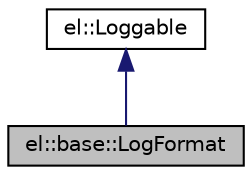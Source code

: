 digraph "el::base::LogFormat"
{
  edge [fontname="Helvetica",fontsize="10",labelfontname="Helvetica",labelfontsize="10"];
  node [fontname="Helvetica",fontsize="10",shape=record];
  Node1 [label="el::base::LogFormat",height=0.2,width=0.4,color="black", fillcolor="grey75", style="filled", fontcolor="black"];
  Node2 -> Node1 [dir="back",color="midnightblue",fontsize="10",style="solid"];
  Node2 [label="el::Loggable",height=0.2,width=0.4,color="black", fillcolor="white", style="filled",URL="$d6/d2d/a00047.html",tooltip="Base of Easylogging++ friendly class. "];
}
